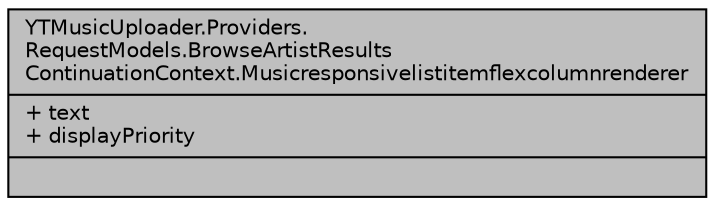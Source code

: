 digraph "YTMusicUploader.Providers.RequestModels.BrowseArtistResultsContinuationContext.Musicresponsivelistitemflexcolumnrenderer"
{
 // LATEX_PDF_SIZE
  edge [fontname="Helvetica",fontsize="10",labelfontname="Helvetica",labelfontsize="10"];
  node [fontname="Helvetica",fontsize="10",shape=record];
  Node1 [label="{YTMusicUploader.Providers.\lRequestModels.BrowseArtistResults\lContinuationContext.Musicresponsivelistitemflexcolumnrenderer\n|+ text\l+ displayPriority\l|}",height=0.2,width=0.4,color="black", fillcolor="grey75", style="filled", fontcolor="black",tooltip=" "];
}
